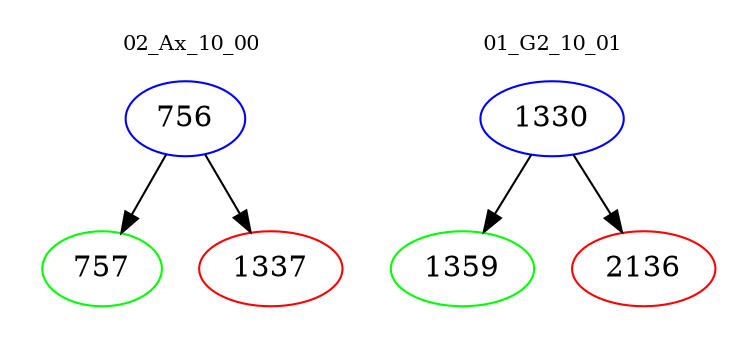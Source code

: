 digraph{
subgraph cluster_0 {
color = white
label = "02_Ax_10_00";
fontsize=10;
T0_756 [label="756", color="blue"]
T0_756 -> T0_757 [color="black"]
T0_757 [label="757", color="green"]
T0_756 -> T0_1337 [color="black"]
T0_1337 [label="1337", color="red"]
}
subgraph cluster_1 {
color = white
label = "01_G2_10_01";
fontsize=10;
T1_1330 [label="1330", color="blue"]
T1_1330 -> T1_1359 [color="black"]
T1_1359 [label="1359", color="green"]
T1_1330 -> T1_2136 [color="black"]
T1_2136 [label="2136", color="red"]
}
}
